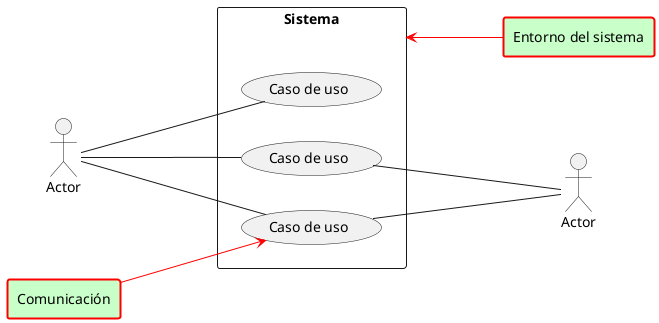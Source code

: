 @startuml
'https://plantuml.com/use-case-diagram
left to right direction
:Actor: as actor1
:Actor: as actor2

rectangle Sistema{
(Caso de uso) as cas1
(Caso de uso) as cas2
(Caso de uso) as cas3
}

actor1 -down-- cas1
actor1 -down-- cas2
actor1 -down-- cas3

actor2 -up-- cas1
actor2 -up-- cas3

rectangle "Entorno del sistema" as entorno #technology;line:red;line.bold;
rectangle "Comunicación" as com #technology;line:red;line.bold;

com ---> cas3 #red
entorno -up--> Sistema #red

@enduml